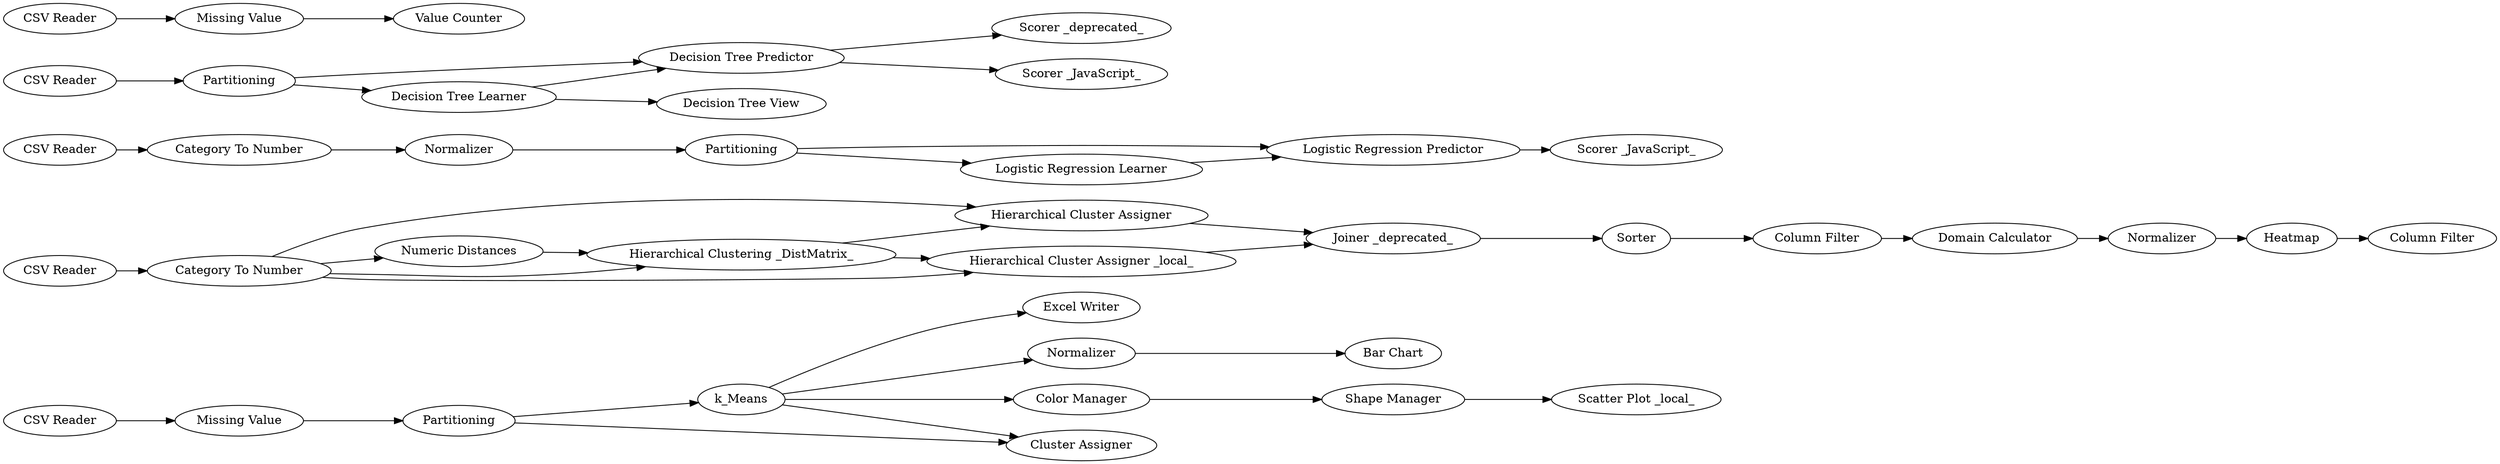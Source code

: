 digraph {
	6 -> 55
	53 -> 54
	19 -> 47
	19 -> 43
	52 -> 9
	55 -> 62
	5 -> 12
	58 -> 61
	55 -> 7
	35 -> 5
	30 -> 31
	45 -> 49
	29 -> 30
	12 -> 3
	43 -> 45
	55 -> 56
	40 -> 38
	38 -> 42
	3 -> 13
	19 -> 45
	28 -> 30
	60 -> 6
	9 -> 51
	33 -> 28
	29 -> 27
	56 -> 53
	45 -> 47
	44 -> 24
	4 -> 35
	50 -> 48
	6 -> 7
	48 -> 52
	47 -> 44
	19 -> 49
	12 -> 2
	46 -> 19
	55 -> 58
	30 -> 34
	57 -> 60
	24 -> 50
	2 -> 3
	49 -> 44
	28 -> 29
	27 [label="Decision Tree View"]
	57 [label="CSV Reader"]
	55 [label=k_Means]
	7 [label="Cluster Assigner"]
	9 [label=Heatmap]
	58 [label=Normalizer]
	3 [label="Logistic Regression Predictor"]
	19 [label="Category To Number"]
	24 [label=Sorter]
	49 [label="Hierarchical Cluster Assigner _local_"]
	31 [label="Scorer _deprecated_"]
	51 [label="Column Filter"]
	56 [label="Color Manager"]
	6 [label=Partitioning]
	54 [label="Scatter Plot _local_"]
	12 [label=Partitioning]
	48 [label="Domain Calculator"]
	50 [label="Column Filter"]
	42 [label="Value Counter"]
	53 [label="Shape Manager"]
	28 [label=Partitioning]
	4 [label="CSV Reader"]
	47 [label="Hierarchical Cluster Assigner"]
	61 [label="Bar Chart"]
	38 [label="Missing Value"]
	60 [label="Missing Value"]
	5 [label=Normalizer]
	13 [label="Scorer _JavaScript_"]
	35 [label="Category To Number"]
	43 [label="Numeric Distances"]
	34 [label="Scorer _JavaScript_"]
	44 [label="Joiner _deprecated_"]
	29 [label="Decision Tree Learner"]
	62 [label="Excel Writer"]
	46 [label="CSV Reader"]
	40 [label="CSV Reader"]
	52 [label=Normalizer]
	33 [label="CSV Reader"]
	30 [label="Decision Tree Predictor"]
	2 [label="Logistic Regression Learner"]
	45 [label="Hierarchical Clustering _DistMatrix_"]
	rankdir=LR
}
